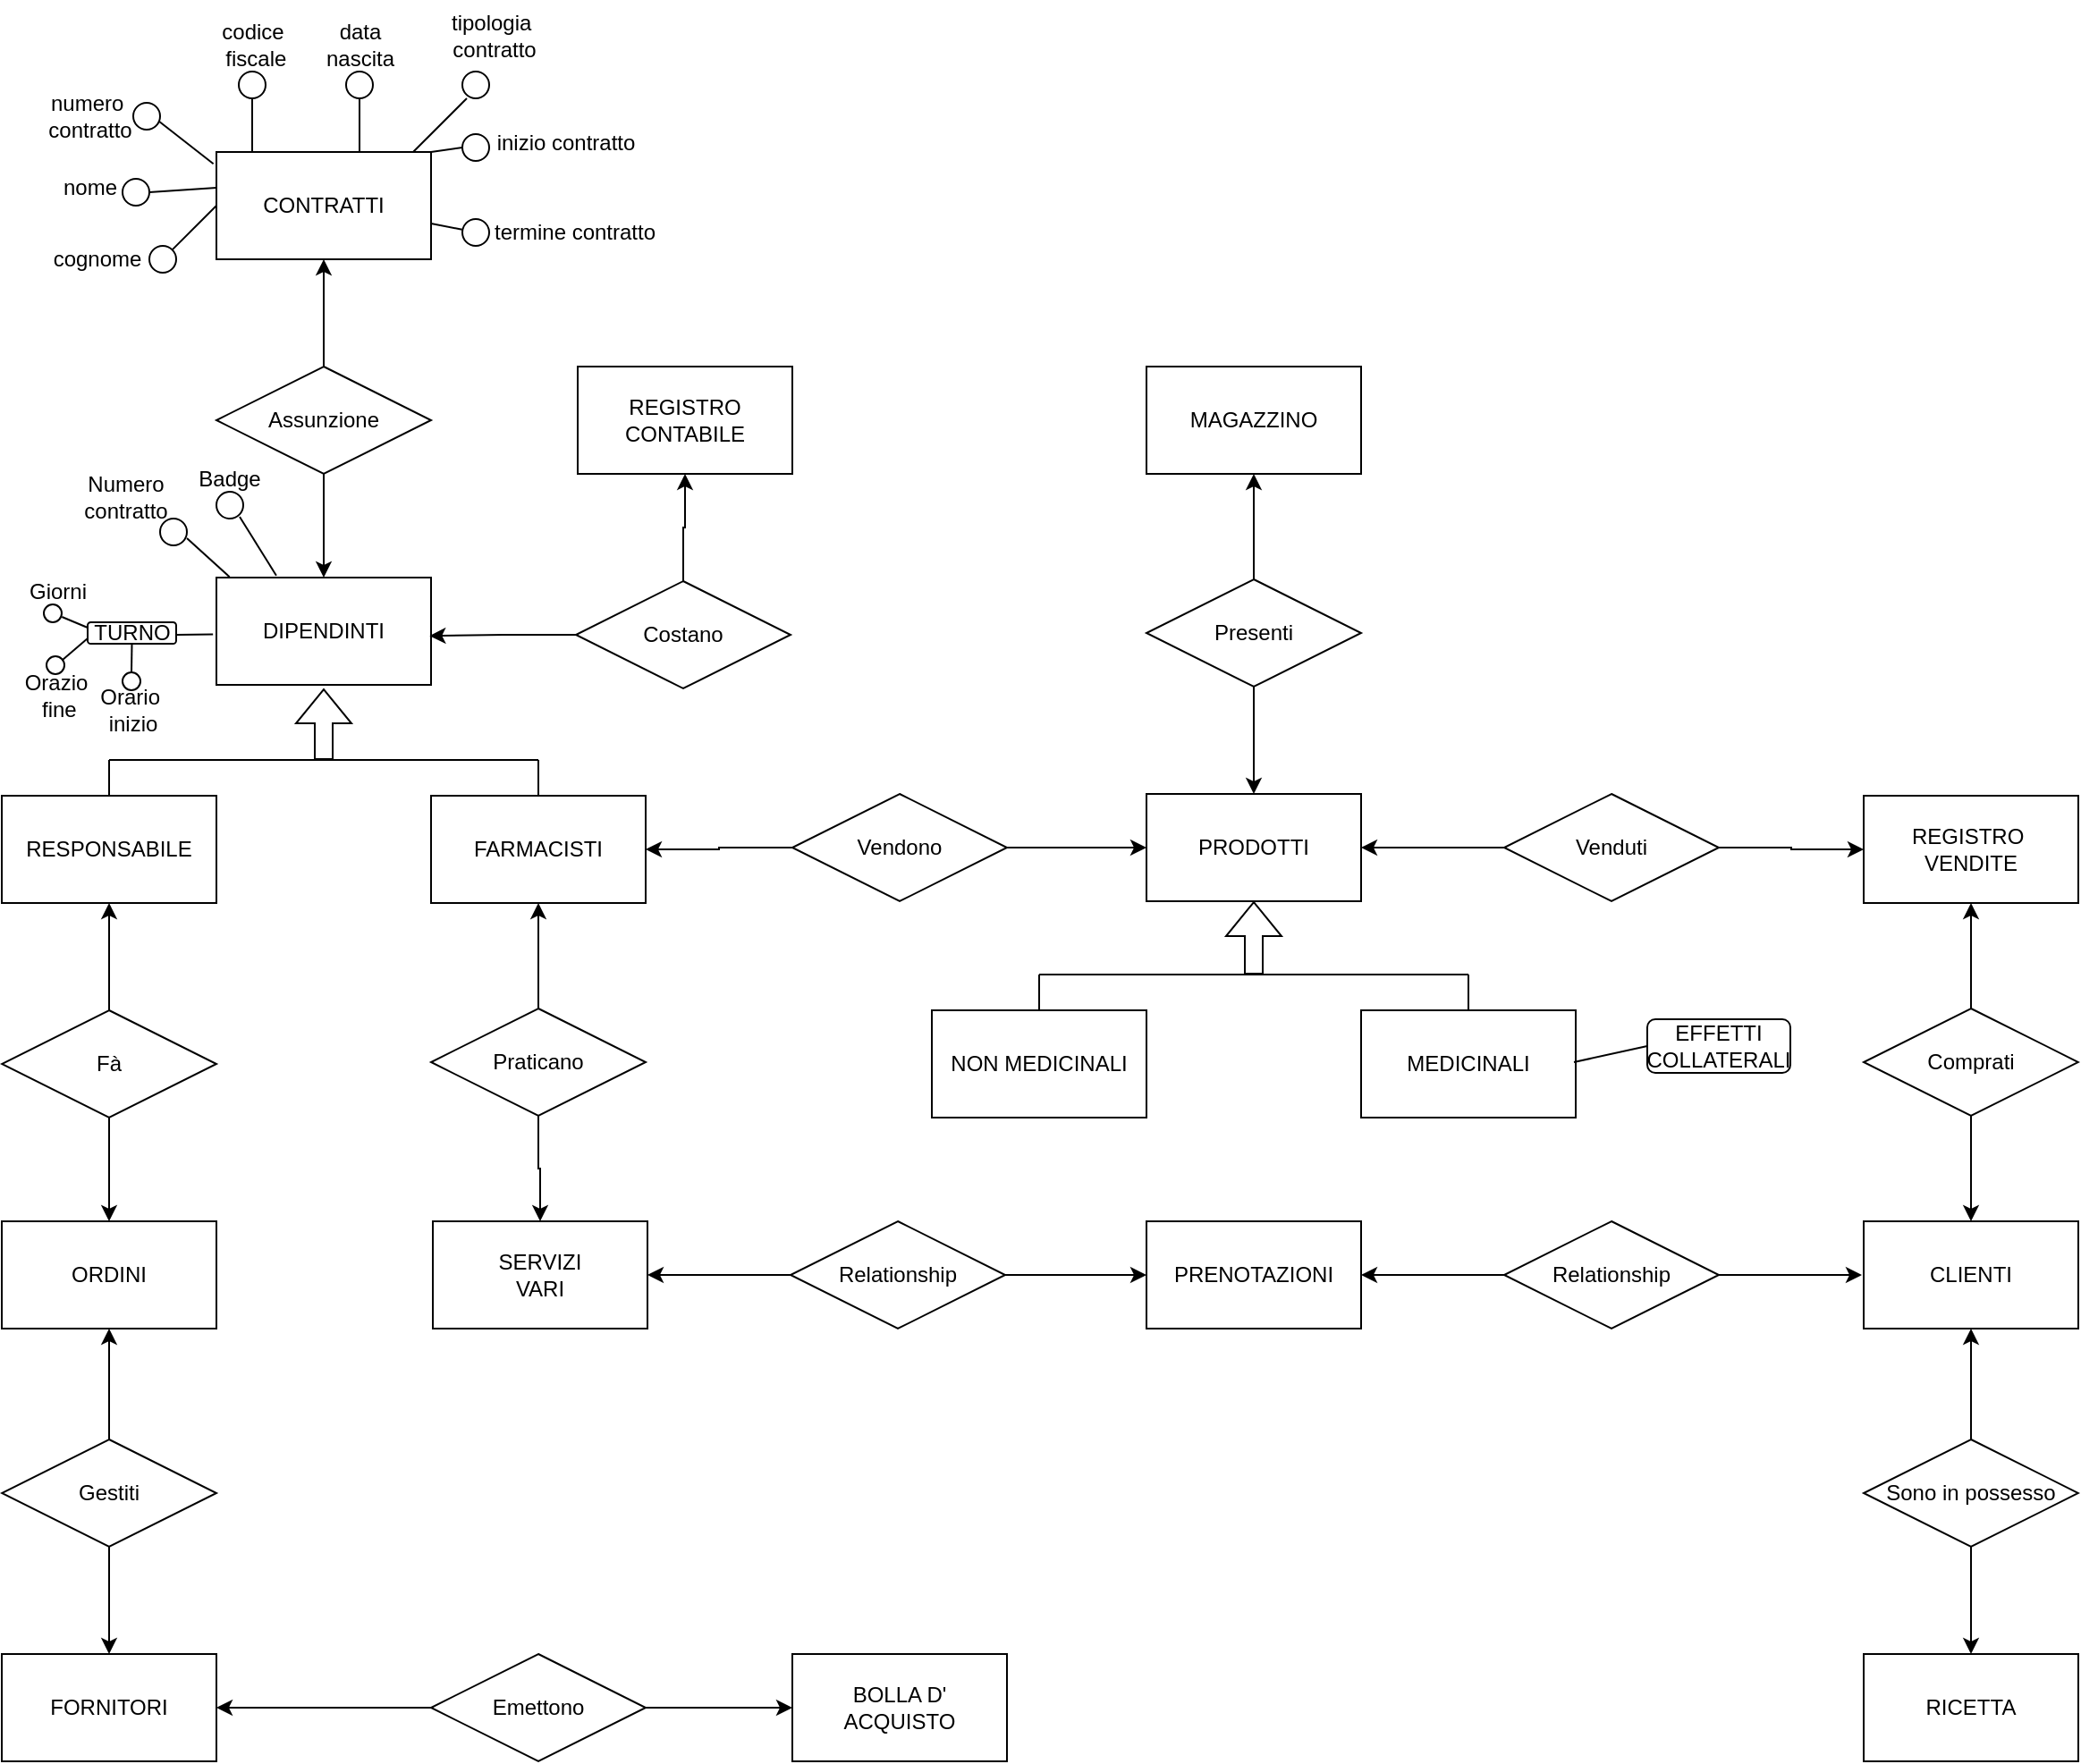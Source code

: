 <mxfile version="24.7.6">
  <diagram name="Pagina-1" id="YjtEGkYkuSaekWWVp4o1">
    <mxGraphModel dx="2052" dy="1338" grid="1" gridSize="10" guides="1" tooltips="1" connect="1" arrows="1" fold="1" page="1" pageScale="1" pageWidth="827" pageHeight="1169" math="0" shadow="0">
      <root>
        <mxCell id="0" />
        <mxCell id="1" parent="0" />
        <mxCell id="sGo81pWRSlFLJqfYXQ_L-1" value="CONTRATTI" style="rounded=0;whiteSpace=wrap;html=1;" parent="1" vertex="1">
          <mxGeometry x="120" y="100" width="120" height="60" as="geometry" />
        </mxCell>
        <mxCell id="sGo81pWRSlFLJqfYXQ_L-3" value="DIPENDINTI" style="rounded=0;whiteSpace=wrap;html=1;" parent="1" vertex="1">
          <mxGeometry x="120" y="338" width="120" height="60" as="geometry" />
        </mxCell>
        <mxCell id="sGo81pWRSlFLJqfYXQ_L-5" style="edgeStyle=orthogonalEdgeStyle;rounded=0;orthogonalLoop=1;jettySize=auto;html=1;entryX=0.5;entryY=1;entryDx=0;entryDy=0;" parent="1" source="sGo81pWRSlFLJqfYXQ_L-4" target="sGo81pWRSlFLJqfYXQ_L-1" edge="1">
          <mxGeometry relative="1" as="geometry" />
        </mxCell>
        <mxCell id="sGo81pWRSlFLJqfYXQ_L-6" style="edgeStyle=orthogonalEdgeStyle;rounded=0;orthogonalLoop=1;jettySize=auto;html=1;entryX=0.5;entryY=0;entryDx=0;entryDy=0;" parent="1" source="sGo81pWRSlFLJqfYXQ_L-4" target="sGo81pWRSlFLJqfYXQ_L-3" edge="1">
          <mxGeometry relative="1" as="geometry" />
        </mxCell>
        <mxCell id="sGo81pWRSlFLJqfYXQ_L-4" value="Assunzione" style="shape=rhombus;perimeter=rhombusPerimeter;whiteSpace=wrap;html=1;align=center;" parent="1" vertex="1">
          <mxGeometry x="120" y="220" width="120" height="60" as="geometry" />
        </mxCell>
        <mxCell id="sGo81pWRSlFLJqfYXQ_L-7" value="FARMACISTI" style="rounded=0;whiteSpace=wrap;html=1;" parent="1" vertex="1">
          <mxGeometry x="240" y="460" width="120" height="60" as="geometry" />
        </mxCell>
        <mxCell id="sGo81pWRSlFLJqfYXQ_L-8" value="RESPONSABILE" style="rounded=0;whiteSpace=wrap;html=1;" parent="1" vertex="1">
          <mxGeometry y="460" width="120" height="60" as="geometry" />
        </mxCell>
        <mxCell id="sGo81pWRSlFLJqfYXQ_L-9" value="" style="endArrow=none;html=1;rounded=0;" parent="1" edge="1">
          <mxGeometry width="50" height="50" relative="1" as="geometry">
            <mxPoint x="60" y="460" as="sourcePoint" />
            <mxPoint x="60" y="440" as="targetPoint" />
          </mxGeometry>
        </mxCell>
        <mxCell id="sGo81pWRSlFLJqfYXQ_L-10" value="" style="endArrow=none;html=1;rounded=0;" parent="1" edge="1">
          <mxGeometry width="50" height="50" relative="1" as="geometry">
            <mxPoint x="300" y="460" as="sourcePoint" />
            <mxPoint x="300" y="440" as="targetPoint" />
          </mxGeometry>
        </mxCell>
        <mxCell id="sGo81pWRSlFLJqfYXQ_L-11" value="" style="endArrow=none;html=1;rounded=0;" parent="1" edge="1">
          <mxGeometry width="50" height="50" relative="1" as="geometry">
            <mxPoint x="60" y="440" as="sourcePoint" />
            <mxPoint x="300" y="440" as="targetPoint" />
          </mxGeometry>
        </mxCell>
        <mxCell id="sGo81pWRSlFLJqfYXQ_L-12" value="" style="shape=flexArrow;endArrow=classic;html=1;rounded=0;" parent="1" edge="1">
          <mxGeometry width="50" height="50" relative="1" as="geometry">
            <mxPoint x="180" y="440" as="sourcePoint" />
            <mxPoint x="180" y="400" as="targetPoint" />
          </mxGeometry>
        </mxCell>
        <mxCell id="sGo81pWRSlFLJqfYXQ_L-18" style="edgeStyle=orthogonalEdgeStyle;rounded=0;orthogonalLoop=1;jettySize=auto;html=1;entryX=1;entryY=0.5;entryDx=0;entryDy=0;" parent="1" source="sGo81pWRSlFLJqfYXQ_L-17" target="sGo81pWRSlFLJqfYXQ_L-7" edge="1">
          <mxGeometry relative="1" as="geometry" />
        </mxCell>
        <mxCell id="sGo81pWRSlFLJqfYXQ_L-20" style="edgeStyle=orthogonalEdgeStyle;rounded=0;orthogonalLoop=1;jettySize=auto;html=1;entryX=0;entryY=0.5;entryDx=0;entryDy=0;" parent="1" source="sGo81pWRSlFLJqfYXQ_L-17" target="sGo81pWRSlFLJqfYXQ_L-19" edge="1">
          <mxGeometry relative="1" as="geometry" />
        </mxCell>
        <mxCell id="sGo81pWRSlFLJqfYXQ_L-17" value="Vendono" style="shape=rhombus;perimeter=rhombusPerimeter;whiteSpace=wrap;html=1;align=center;" parent="1" vertex="1">
          <mxGeometry x="442" y="459" width="120" height="60" as="geometry" />
        </mxCell>
        <mxCell id="sGo81pWRSlFLJqfYXQ_L-19" value="PRODOTTI" style="rounded=0;whiteSpace=wrap;html=1;" parent="1" vertex="1">
          <mxGeometry x="640" y="459" width="120" height="60" as="geometry" />
        </mxCell>
        <mxCell id="sGo81pWRSlFLJqfYXQ_L-21" value="NON MEDICINALI" style="rounded=0;whiteSpace=wrap;html=1;" parent="1" vertex="1">
          <mxGeometry x="520" y="580" width="120" height="60" as="geometry" />
        </mxCell>
        <mxCell id="sGo81pWRSlFLJqfYXQ_L-22" value="MEDICINALI" style="rounded=0;whiteSpace=wrap;html=1;" parent="1" vertex="1">
          <mxGeometry x="760" y="580" width="120" height="60" as="geometry" />
        </mxCell>
        <mxCell id="sGo81pWRSlFLJqfYXQ_L-23" value="" style="endArrow=none;html=1;rounded=0;" parent="1" edge="1">
          <mxGeometry width="50" height="50" relative="1" as="geometry">
            <mxPoint x="580" y="580" as="sourcePoint" />
            <mxPoint x="580" y="560" as="targetPoint" />
          </mxGeometry>
        </mxCell>
        <mxCell id="sGo81pWRSlFLJqfYXQ_L-24" value="" style="endArrow=none;html=1;rounded=0;" parent="1" edge="1">
          <mxGeometry width="50" height="50" relative="1" as="geometry">
            <mxPoint x="820" y="580" as="sourcePoint" />
            <mxPoint x="820" y="560" as="targetPoint" />
          </mxGeometry>
        </mxCell>
        <mxCell id="sGo81pWRSlFLJqfYXQ_L-25" value="" style="endArrow=none;html=1;rounded=0;" parent="1" edge="1">
          <mxGeometry width="50" height="50" relative="1" as="geometry">
            <mxPoint x="580" y="560" as="sourcePoint" />
            <mxPoint x="820" y="560" as="targetPoint" />
          </mxGeometry>
        </mxCell>
        <mxCell id="sGo81pWRSlFLJqfYXQ_L-27" value="" style="shape=flexArrow;endArrow=classic;html=1;rounded=0;entryX=0.5;entryY=1;entryDx=0;entryDy=0;" parent="1" target="sGo81pWRSlFLJqfYXQ_L-19" edge="1">
          <mxGeometry width="50" height="50" relative="1" as="geometry">
            <mxPoint x="700" y="560" as="sourcePoint" />
            <mxPoint x="750" y="510" as="targetPoint" />
          </mxGeometry>
        </mxCell>
        <mxCell id="sGo81pWRSlFLJqfYXQ_L-36" style="edgeStyle=orthogonalEdgeStyle;rounded=0;orthogonalLoop=1;jettySize=auto;html=1;entryX=0.5;entryY=1;entryDx=0;entryDy=0;" parent="1" source="sGo81pWRSlFLJqfYXQ_L-29" target="sGo81pWRSlFLJqfYXQ_L-34" edge="1">
          <mxGeometry relative="1" as="geometry" />
        </mxCell>
        <mxCell id="MLYDKA6fRqXWFWqQbDaJ-1" style="edgeStyle=orthogonalEdgeStyle;rounded=0;orthogonalLoop=1;jettySize=auto;html=1;entryX=0.5;entryY=0;entryDx=0;entryDy=0;" parent="1" source="sGo81pWRSlFLJqfYXQ_L-29" target="sGo81pWRSlFLJqfYXQ_L-19" edge="1">
          <mxGeometry relative="1" as="geometry" />
        </mxCell>
        <mxCell id="sGo81pWRSlFLJqfYXQ_L-29" value="Presenti" style="shape=rhombus;perimeter=rhombusPerimeter;whiteSpace=wrap;html=1;align=center;" parent="1" vertex="1">
          <mxGeometry x="640" y="339" width="120" height="60" as="geometry" />
        </mxCell>
        <mxCell id="sGo81pWRSlFLJqfYXQ_L-34" value="MAGAZZINO" style="rounded=0;whiteSpace=wrap;html=1;" parent="1" vertex="1">
          <mxGeometry x="640" y="220" width="120" height="60" as="geometry" />
        </mxCell>
        <mxCell id="sGo81pWRSlFLJqfYXQ_L-39" style="edgeStyle=orthogonalEdgeStyle;rounded=0;orthogonalLoop=1;jettySize=auto;html=1;" parent="1" source="sGo81pWRSlFLJqfYXQ_L-37" target="sGo81pWRSlFLJqfYXQ_L-19" edge="1">
          <mxGeometry relative="1" as="geometry" />
        </mxCell>
        <mxCell id="MLYDKA6fRqXWFWqQbDaJ-17" style="edgeStyle=orthogonalEdgeStyle;rounded=0;orthogonalLoop=1;jettySize=auto;html=1;entryX=0;entryY=0.5;entryDx=0;entryDy=0;" parent="1" source="sGo81pWRSlFLJqfYXQ_L-37" target="MLYDKA6fRqXWFWqQbDaJ-16" edge="1">
          <mxGeometry relative="1" as="geometry" />
        </mxCell>
        <mxCell id="sGo81pWRSlFLJqfYXQ_L-37" value="Venduti" style="shape=rhombus;perimeter=rhombusPerimeter;whiteSpace=wrap;html=1;align=center;" parent="1" vertex="1">
          <mxGeometry x="840" y="459" width="120" height="60" as="geometry" />
        </mxCell>
        <mxCell id="sGo81pWRSlFLJqfYXQ_L-38" value="CLIENTI" style="rounded=0;whiteSpace=wrap;html=1;" parent="1" vertex="1">
          <mxGeometry x="1041" y="698" width="120" height="60" as="geometry" />
        </mxCell>
        <mxCell id="sGo81pWRSlFLJqfYXQ_L-43" style="edgeStyle=orthogonalEdgeStyle;rounded=0;orthogonalLoop=1;jettySize=auto;html=1;entryX=0.5;entryY=1;entryDx=0;entryDy=0;" parent="1" source="sGo81pWRSlFLJqfYXQ_L-41" target="sGo81pWRSlFLJqfYXQ_L-8" edge="1">
          <mxGeometry relative="1" as="geometry" />
        </mxCell>
        <mxCell id="sGo81pWRSlFLJqfYXQ_L-44" style="edgeStyle=orthogonalEdgeStyle;rounded=0;orthogonalLoop=1;jettySize=auto;html=1;entryX=0.5;entryY=0;entryDx=0;entryDy=0;" parent="1" source="sGo81pWRSlFLJqfYXQ_L-41" target="sGo81pWRSlFLJqfYXQ_L-42" edge="1">
          <mxGeometry relative="1" as="geometry" />
        </mxCell>
        <mxCell id="sGo81pWRSlFLJqfYXQ_L-41" value="Fà" style="shape=rhombus;perimeter=rhombusPerimeter;whiteSpace=wrap;html=1;align=center;" parent="1" vertex="1">
          <mxGeometry y="580" width="120" height="60" as="geometry" />
        </mxCell>
        <mxCell id="sGo81pWRSlFLJqfYXQ_L-42" value="ORDINI" style="rounded=0;whiteSpace=wrap;html=1;" parent="1" vertex="1">
          <mxGeometry y="698" width="120" height="60" as="geometry" />
        </mxCell>
        <mxCell id="sGo81pWRSlFLJqfYXQ_L-46" style="edgeStyle=orthogonalEdgeStyle;rounded=0;orthogonalLoop=1;jettySize=auto;html=1;entryX=0.5;entryY=1;entryDx=0;entryDy=0;" parent="1" source="sGo81pWRSlFLJqfYXQ_L-45" target="sGo81pWRSlFLJqfYXQ_L-42" edge="1">
          <mxGeometry relative="1" as="geometry" />
        </mxCell>
        <mxCell id="sGo81pWRSlFLJqfYXQ_L-48" style="edgeStyle=orthogonalEdgeStyle;rounded=0;orthogonalLoop=1;jettySize=auto;html=1;entryX=0.5;entryY=0;entryDx=0;entryDy=0;" parent="1" source="sGo81pWRSlFLJqfYXQ_L-45" target="sGo81pWRSlFLJqfYXQ_L-47" edge="1">
          <mxGeometry relative="1" as="geometry" />
        </mxCell>
        <mxCell id="sGo81pWRSlFLJqfYXQ_L-45" value="Gestiti" style="shape=rhombus;perimeter=rhombusPerimeter;whiteSpace=wrap;html=1;align=center;" parent="1" vertex="1">
          <mxGeometry y="820" width="120" height="60" as="geometry" />
        </mxCell>
        <mxCell id="sGo81pWRSlFLJqfYXQ_L-47" value="FORNITORI" style="rounded=0;whiteSpace=wrap;html=1;" parent="1" vertex="1">
          <mxGeometry y="940" width="120" height="60" as="geometry" />
        </mxCell>
        <mxCell id="sGo81pWRSlFLJqfYXQ_L-50" style="edgeStyle=orthogonalEdgeStyle;rounded=0;orthogonalLoop=1;jettySize=auto;html=1;" parent="1" source="sGo81pWRSlFLJqfYXQ_L-49" target="sGo81pWRSlFLJqfYXQ_L-47" edge="1">
          <mxGeometry relative="1" as="geometry" />
        </mxCell>
        <mxCell id="sGo81pWRSlFLJqfYXQ_L-52" style="edgeStyle=orthogonalEdgeStyle;rounded=0;orthogonalLoop=1;jettySize=auto;html=1;entryX=0;entryY=0.5;entryDx=0;entryDy=0;" parent="1" source="sGo81pWRSlFLJqfYXQ_L-49" target="sGo81pWRSlFLJqfYXQ_L-51" edge="1">
          <mxGeometry relative="1" as="geometry" />
        </mxCell>
        <mxCell id="sGo81pWRSlFLJqfYXQ_L-49" value="Emettono" style="shape=rhombus;perimeter=rhombusPerimeter;whiteSpace=wrap;html=1;align=center;" parent="1" vertex="1">
          <mxGeometry x="240" y="940" width="120" height="60" as="geometry" />
        </mxCell>
        <mxCell id="sGo81pWRSlFLJqfYXQ_L-51" value="BOLLA D&#39;&lt;div&gt;ACQUISTO&lt;/div&gt;" style="rounded=0;whiteSpace=wrap;html=1;" parent="1" vertex="1">
          <mxGeometry x="442" y="940" width="120" height="60" as="geometry" />
        </mxCell>
        <mxCell id="sGo81pWRSlFLJqfYXQ_L-53" value="numero&amp;nbsp;&lt;div&gt;contratto&lt;/div&gt;" style="text;html=1;align=center;verticalAlign=middle;resizable=0;points=[];autosize=1;strokeColor=none;fillColor=none;" parent="1" vertex="1">
          <mxGeometry x="13.5" y="60" width="70" height="40" as="geometry" />
        </mxCell>
        <mxCell id="sGo81pWRSlFLJqfYXQ_L-54" value="nome" style="text;html=1;align=center;verticalAlign=middle;resizable=0;points=[];autosize=1;strokeColor=none;fillColor=none;" parent="1" vertex="1">
          <mxGeometry x="23.5" y="105" width="50" height="30" as="geometry" />
        </mxCell>
        <mxCell id="sGo81pWRSlFLJqfYXQ_L-55" value="cognome" style="text;html=1;align=center;verticalAlign=middle;resizable=0;points=[];autosize=1;strokeColor=none;fillColor=none;" parent="1" vertex="1">
          <mxGeometry x="17.5" y="145" width="70" height="30" as="geometry" />
        </mxCell>
        <mxCell id="sGo81pWRSlFLJqfYXQ_L-56" value="codice&lt;div&gt;&amp;nbsp;fiscale&lt;/div&gt;" style="text;html=1;align=center;verticalAlign=middle;resizable=0;points=[];autosize=1;strokeColor=none;fillColor=none;" parent="1" vertex="1">
          <mxGeometry x="110" y="20" width="60" height="40" as="geometry" />
        </mxCell>
        <mxCell id="sGo81pWRSlFLJqfYXQ_L-57" value="data&lt;div&gt;nascita&lt;/div&gt;" style="text;html=1;align=center;verticalAlign=middle;resizable=0;points=[];autosize=1;strokeColor=none;fillColor=none;" parent="1" vertex="1">
          <mxGeometry x="170" y="20" width="60" height="40" as="geometry" />
        </mxCell>
        <mxCell id="sGo81pWRSlFLJqfYXQ_L-58" value="tipologia&amp;nbsp;&lt;div&gt;contratto&lt;/div&gt;" style="text;html=1;align=center;verticalAlign=middle;resizable=0;points=[];autosize=1;strokeColor=none;fillColor=none;" parent="1" vertex="1">
          <mxGeometry x="240" y="15" width="70" height="40" as="geometry" />
        </mxCell>
        <mxCell id="sGo81pWRSlFLJqfYXQ_L-59" value="inizio contratto" style="text;html=1;align=center;verticalAlign=middle;resizable=0;points=[];autosize=1;strokeColor=none;fillColor=none;" parent="1" vertex="1">
          <mxGeometry x="265" y="80" width="100" height="30" as="geometry" />
        </mxCell>
        <mxCell id="sGo81pWRSlFLJqfYXQ_L-60" value="termine contratto" style="text;html=1;align=center;verticalAlign=middle;resizable=0;points=[];autosize=1;strokeColor=none;fillColor=none;" parent="1" vertex="1">
          <mxGeometry x="265" y="130" width="110" height="30" as="geometry" />
        </mxCell>
        <mxCell id="sGo81pWRSlFLJqfYXQ_L-63" value="" style="ellipse;whiteSpace=wrap;html=1;aspect=fixed;" parent="1" vertex="1">
          <mxGeometry x="192.5" y="55" width="15" height="15" as="geometry" />
        </mxCell>
        <mxCell id="sGo81pWRSlFLJqfYXQ_L-65" value="" style="ellipse;whiteSpace=wrap;html=1;aspect=fixed;" parent="1" vertex="1">
          <mxGeometry x="67.5" y="115" width="15" height="15" as="geometry" />
        </mxCell>
        <mxCell id="sGo81pWRSlFLJqfYXQ_L-66" value="" style="ellipse;whiteSpace=wrap;html=1;aspect=fixed;" parent="1" vertex="1">
          <mxGeometry x="82.5" y="152.5" width="15" height="15" as="geometry" />
        </mxCell>
        <mxCell id="sGo81pWRSlFLJqfYXQ_L-69" value="" style="ellipse;whiteSpace=wrap;html=1;aspect=fixed;" parent="1" vertex="1">
          <mxGeometry x="132.5" y="55" width="15" height="15" as="geometry" />
        </mxCell>
        <mxCell id="sGo81pWRSlFLJqfYXQ_L-70" value="" style="ellipse;whiteSpace=wrap;html=1;aspect=fixed;" parent="1" vertex="1">
          <mxGeometry x="257.5" y="55" width="15" height="15" as="geometry" />
        </mxCell>
        <mxCell id="sGo81pWRSlFLJqfYXQ_L-71" value="" style="ellipse;whiteSpace=wrap;html=1;aspect=fixed;" parent="1" vertex="1">
          <mxGeometry x="257.5" y="90" width="15" height="15" as="geometry" />
        </mxCell>
        <mxCell id="sGo81pWRSlFLJqfYXQ_L-72" value="" style="ellipse;whiteSpace=wrap;html=1;aspect=fixed;" parent="1" vertex="1">
          <mxGeometry x="257.5" y="137.5" width="15" height="15" as="geometry" />
        </mxCell>
        <mxCell id="sGo81pWRSlFLJqfYXQ_L-73" value="" style="endArrow=none;html=1;rounded=0;exitX=1;exitY=0;exitDx=0;exitDy=0;" parent="1" source="sGo81pWRSlFLJqfYXQ_L-66" edge="1">
          <mxGeometry width="50" height="50" relative="1" as="geometry">
            <mxPoint x="70" y="180" as="sourcePoint" />
            <mxPoint x="120" y="130" as="targetPoint" />
          </mxGeometry>
        </mxCell>
        <mxCell id="sGo81pWRSlFLJqfYXQ_L-74" value="" style="endArrow=none;html=1;rounded=0;exitX=1;exitY=0.5;exitDx=0;exitDy=0;" parent="1" source="sGo81pWRSlFLJqfYXQ_L-65" edge="1">
          <mxGeometry width="50" height="50" relative="1" as="geometry">
            <mxPoint x="70" y="170" as="sourcePoint" />
            <mxPoint x="120" y="120" as="targetPoint" />
          </mxGeometry>
        </mxCell>
        <mxCell id="sGo81pWRSlFLJqfYXQ_L-76" value="" style="ellipse;whiteSpace=wrap;html=1;aspect=fixed;" parent="1" vertex="1">
          <mxGeometry x="73.5" y="72.5" width="15" height="15" as="geometry" />
        </mxCell>
        <mxCell id="sGo81pWRSlFLJqfYXQ_L-77" value="" style="endArrow=none;html=1;rounded=0;entryX=-0.014;entryY=0.11;entryDx=0;entryDy=0;entryPerimeter=0;exitX=0.963;exitY=0.692;exitDx=0;exitDy=0;exitPerimeter=0;" parent="1" source="sGo81pWRSlFLJqfYXQ_L-76" target="sGo81pWRSlFLJqfYXQ_L-1" edge="1">
          <mxGeometry width="50" height="50" relative="1" as="geometry">
            <mxPoint x="90" y="110" as="sourcePoint" />
            <mxPoint x="140" y="60" as="targetPoint" />
          </mxGeometry>
        </mxCell>
        <mxCell id="sGo81pWRSlFLJqfYXQ_L-78" value="" style="endArrow=none;html=1;rounded=0;entryX=0.5;entryY=1;entryDx=0;entryDy=0;" parent="1" target="sGo81pWRSlFLJqfYXQ_L-69" edge="1">
          <mxGeometry width="50" height="50" relative="1" as="geometry">
            <mxPoint x="140" y="100" as="sourcePoint" />
            <mxPoint x="190" y="50" as="targetPoint" />
          </mxGeometry>
        </mxCell>
        <mxCell id="sGo81pWRSlFLJqfYXQ_L-79" value="" style="endArrow=none;html=1;rounded=0;entryX=0.5;entryY=1;entryDx=0;entryDy=0;" parent="1" target="sGo81pWRSlFLJqfYXQ_L-63" edge="1">
          <mxGeometry width="50" height="50" relative="1" as="geometry">
            <mxPoint x="200" y="100" as="sourcePoint" />
            <mxPoint x="250" y="50" as="targetPoint" />
          </mxGeometry>
        </mxCell>
        <mxCell id="sGo81pWRSlFLJqfYXQ_L-80" value="" style="endArrow=none;html=1;rounded=0;" parent="1" edge="1">
          <mxGeometry width="50" height="50" relative="1" as="geometry">
            <mxPoint x="230" y="100" as="sourcePoint" />
            <mxPoint x="260" y="70" as="targetPoint" />
          </mxGeometry>
        </mxCell>
        <mxCell id="sGo81pWRSlFLJqfYXQ_L-81" value="" style="endArrow=none;html=1;rounded=0;entryX=0;entryY=0.5;entryDx=0;entryDy=0;" parent="1" target="sGo81pWRSlFLJqfYXQ_L-71" edge="1">
          <mxGeometry width="50" height="50" relative="1" as="geometry">
            <mxPoint x="240" y="100" as="sourcePoint" />
            <mxPoint x="290" y="50" as="targetPoint" />
          </mxGeometry>
        </mxCell>
        <mxCell id="sGo81pWRSlFLJqfYXQ_L-82" value="" style="endArrow=none;html=1;rounded=0;entryX=-0.011;entryY=0.391;entryDx=0;entryDy=0;entryPerimeter=0;" parent="1" target="sGo81pWRSlFLJqfYXQ_L-72" edge="1">
          <mxGeometry width="50" height="50" relative="1" as="geometry">
            <mxPoint x="240" y="140" as="sourcePoint" />
            <mxPoint x="290" y="90" as="targetPoint" />
          </mxGeometry>
        </mxCell>
        <mxCell id="sGo81pWRSlFLJqfYXQ_L-83" value="TURNO" style="rounded=1;whiteSpace=wrap;html=1;" parent="1" vertex="1">
          <mxGeometry x="48" y="363" width="49.5" height="12" as="geometry" />
        </mxCell>
        <mxCell id="sGo81pWRSlFLJqfYXQ_L-85" value="Orario&amp;nbsp;&lt;div&gt;inizio&lt;/div&gt;" style="text;html=1;align=center;verticalAlign=middle;resizable=0;points=[];autosize=1;strokeColor=none;fillColor=none;" parent="1" vertex="1">
          <mxGeometry x="42.75" y="392" width="60" height="40" as="geometry" />
        </mxCell>
        <mxCell id="sGo81pWRSlFLJqfYXQ_L-86" value="Orazio&lt;div&gt;&amp;nbsp;fine&lt;/div&gt;" style="text;html=1;align=center;verticalAlign=middle;resizable=0;points=[];autosize=1;strokeColor=none;fillColor=none;" parent="1" vertex="1">
          <mxGeometry y="384" width="60" height="40" as="geometry" />
        </mxCell>
        <mxCell id="sGo81pWRSlFLJqfYXQ_L-87" value="Giorni" style="text;html=1;align=center;verticalAlign=middle;resizable=0;points=[];autosize=1;strokeColor=none;fillColor=none;" parent="1" vertex="1">
          <mxGeometry x="0.5" y="331" width="60" height="30" as="geometry" />
        </mxCell>
        <mxCell id="sGo81pWRSlFLJqfYXQ_L-94" value="Badge" style="text;html=1;align=center;verticalAlign=middle;resizable=0;points=[];autosize=1;strokeColor=none;fillColor=none;" parent="1" vertex="1">
          <mxGeometry x="96.5" y="268" width="60" height="30" as="geometry" />
        </mxCell>
        <mxCell id="sGo81pWRSlFLJqfYXQ_L-95" value="Numero&lt;div&gt;contratto&lt;/div&gt;" style="text;html=1;align=center;verticalAlign=middle;resizable=0;points=[];autosize=1;strokeColor=none;fillColor=none;" parent="1" vertex="1">
          <mxGeometry x="33.5" y="273" width="70" height="40" as="geometry" />
        </mxCell>
        <mxCell id="sGo81pWRSlFLJqfYXQ_L-97" value="" style="ellipse;whiteSpace=wrap;html=1;aspect=fixed;" parent="1" vertex="1">
          <mxGeometry x="120" y="290" width="15" height="15" as="geometry" />
        </mxCell>
        <mxCell id="sGo81pWRSlFLJqfYXQ_L-98" value="" style="ellipse;whiteSpace=wrap;html=1;aspect=fixed;" parent="1" vertex="1">
          <mxGeometry x="88.5" y="305" width="15" height="15" as="geometry" />
        </mxCell>
        <mxCell id="sGo81pWRSlFLJqfYXQ_L-100" value="" style="endArrow=none;html=1;rounded=0;entryX=0.061;entryY=-0.006;entryDx=0;entryDy=0;entryPerimeter=0;" parent="1" target="sGo81pWRSlFLJqfYXQ_L-3" edge="1">
          <mxGeometry width="50" height="50" relative="1" as="geometry">
            <mxPoint x="103.5" y="316" as="sourcePoint" />
            <mxPoint x="136.5" y="311" as="targetPoint" />
          </mxGeometry>
        </mxCell>
        <mxCell id="sGo81pWRSlFLJqfYXQ_L-105" style="edgeStyle=orthogonalEdgeStyle;rounded=0;orthogonalLoop=1;jettySize=auto;html=1;entryX=0.5;entryY=1;entryDx=0;entryDy=0;" parent="1" source="sGo81pWRSlFLJqfYXQ_L-101" target="sGo81pWRSlFLJqfYXQ_L-7" edge="1">
          <mxGeometry relative="1" as="geometry" />
        </mxCell>
        <mxCell id="sGo81pWRSlFLJqfYXQ_L-107" style="edgeStyle=orthogonalEdgeStyle;rounded=0;orthogonalLoop=1;jettySize=auto;html=1;" parent="1" source="sGo81pWRSlFLJqfYXQ_L-101" target="sGo81pWRSlFLJqfYXQ_L-104" edge="1">
          <mxGeometry relative="1" as="geometry" />
        </mxCell>
        <mxCell id="sGo81pWRSlFLJqfYXQ_L-101" value="Praticano" style="shape=rhombus;perimeter=rhombusPerimeter;whiteSpace=wrap;html=1;align=center;" parent="1" vertex="1">
          <mxGeometry x="240" y="579" width="120" height="60" as="geometry" />
        </mxCell>
        <mxCell id="sGo81pWRSlFLJqfYXQ_L-104" value="SERVIZI&lt;div&gt;VARI&lt;/div&gt;" style="rounded=0;whiteSpace=wrap;html=1;" parent="1" vertex="1">
          <mxGeometry x="241" y="698" width="120" height="60" as="geometry" />
        </mxCell>
        <mxCell id="MLYDKA6fRqXWFWqQbDaJ-22" style="edgeStyle=orthogonalEdgeStyle;rounded=0;orthogonalLoop=1;jettySize=auto;html=1;entryX=0.5;entryY=1;entryDx=0;entryDy=0;" parent="1" source="sGo81pWRSlFLJqfYXQ_L-114" target="MLYDKA6fRqXWFWqQbDaJ-16" edge="1">
          <mxGeometry relative="1" as="geometry" />
        </mxCell>
        <mxCell id="MLYDKA6fRqXWFWqQbDaJ-23" style="edgeStyle=orthogonalEdgeStyle;rounded=0;orthogonalLoop=1;jettySize=auto;html=1;entryX=0.5;entryY=0;entryDx=0;entryDy=0;" parent="1" source="sGo81pWRSlFLJqfYXQ_L-114" target="sGo81pWRSlFLJqfYXQ_L-38" edge="1">
          <mxGeometry relative="1" as="geometry" />
        </mxCell>
        <mxCell id="sGo81pWRSlFLJqfYXQ_L-114" value="Comprati" style="shape=rhombus;perimeter=rhombusPerimeter;whiteSpace=wrap;html=1;align=center;" parent="1" vertex="1">
          <mxGeometry x="1041" y="579" width="120" height="60" as="geometry" />
        </mxCell>
        <mxCell id="sGo81pWRSlFLJqfYXQ_L-115" value="RICETTA" style="rounded=0;whiteSpace=wrap;html=1;" parent="1" vertex="1">
          <mxGeometry x="1041" y="940" width="120" height="60" as="geometry" />
        </mxCell>
        <mxCell id="PR0Ku976wFhBlOrbXrCE-1" value="EFFETTI&lt;div&gt;COLLATERALI&lt;/div&gt;" style="rounded=1;whiteSpace=wrap;html=1;" parent="1" vertex="1">
          <mxGeometry x="920" y="585" width="80" height="30" as="geometry" />
        </mxCell>
        <mxCell id="MLYDKA6fRqXWFWqQbDaJ-4" value="" style="endArrow=none;html=1;rounded=0;exitX=0.279;exitY=-0.019;exitDx=0;exitDy=0;exitPerimeter=0;" parent="1" source="sGo81pWRSlFLJqfYXQ_L-3" edge="1">
          <mxGeometry width="50" height="50" relative="1" as="geometry">
            <mxPoint x="83" y="354" as="sourcePoint" />
            <mxPoint x="133" y="304" as="targetPoint" />
          </mxGeometry>
        </mxCell>
        <mxCell id="MLYDKA6fRqXWFWqQbDaJ-5" value="" style="endArrow=none;html=1;rounded=0;entryX=-0.016;entryY=0.53;entryDx=0;entryDy=0;entryPerimeter=0;" parent="1" target="sGo81pWRSlFLJqfYXQ_L-3" edge="1">
          <mxGeometry width="50" height="50" relative="1" as="geometry">
            <mxPoint x="98" y="370" as="sourcePoint" />
            <mxPoint x="148" y="320" as="targetPoint" />
          </mxGeometry>
        </mxCell>
        <mxCell id="MLYDKA6fRqXWFWqQbDaJ-7" value="" style="ellipse;whiteSpace=wrap;html=1;aspect=fixed;" parent="1" vertex="1">
          <mxGeometry x="23.5" y="353" width="10" height="10" as="geometry" />
        </mxCell>
        <mxCell id="MLYDKA6fRqXWFWqQbDaJ-8" value="" style="ellipse;whiteSpace=wrap;html=1;aspect=fixed;" parent="1" vertex="1">
          <mxGeometry x="25" y="382" width="10" height="10" as="geometry" />
        </mxCell>
        <mxCell id="MLYDKA6fRqXWFWqQbDaJ-9" value="" style="ellipse;whiteSpace=wrap;html=1;aspect=fixed;fontSize=1;" parent="1" vertex="1">
          <mxGeometry x="67.5" y="391" width="10" height="10" as="geometry" />
        </mxCell>
        <mxCell id="MLYDKA6fRqXWFWqQbDaJ-11" value="" style="endArrow=none;html=1;rounded=0;exitX=0;exitY=0.25;exitDx=0;exitDy=0;entryX=1.016;entryY=0.702;entryDx=0;entryDy=0;entryPerimeter=0;" parent="1" source="sGo81pWRSlFLJqfYXQ_L-83" target="MLYDKA6fRqXWFWqQbDaJ-7" edge="1">
          <mxGeometry width="50" height="50" relative="1" as="geometry">
            <mxPoint x="-40" y="400" as="sourcePoint" />
            <mxPoint x="10" y="350" as="targetPoint" />
          </mxGeometry>
        </mxCell>
        <mxCell id="MLYDKA6fRqXWFWqQbDaJ-12" value="" style="endArrow=none;html=1;rounded=0;entryX=0.5;entryY=1;entryDx=0;entryDy=0;exitX=0.5;exitY=0;exitDx=0;exitDy=0;" parent="1" source="MLYDKA6fRqXWFWqQbDaJ-9" target="sGo81pWRSlFLJqfYXQ_L-83" edge="1">
          <mxGeometry width="50" height="50" relative="1" as="geometry">
            <mxPoint x="88.5" y="392" as="sourcePoint" />
            <mxPoint x="138.5" y="342" as="targetPoint" />
          </mxGeometry>
        </mxCell>
        <mxCell id="MLYDKA6fRqXWFWqQbDaJ-13" value="" style="endArrow=none;html=1;rounded=0;entryX=0;entryY=0.75;entryDx=0;entryDy=0;" parent="1" target="sGo81pWRSlFLJqfYXQ_L-83" edge="1">
          <mxGeometry width="50" height="50" relative="1" as="geometry">
            <mxPoint x="34" y="384" as="sourcePoint" />
            <mxPoint x="84" y="334" as="targetPoint" />
          </mxGeometry>
        </mxCell>
        <mxCell id="MLYDKA6fRqXWFWqQbDaJ-16" value="REGISTRO&amp;nbsp;&lt;div&gt;VENDITE&lt;/div&gt;" style="rounded=0;whiteSpace=wrap;html=1;" parent="1" vertex="1">
          <mxGeometry x="1041" y="460" width="120" height="60" as="geometry" />
        </mxCell>
        <mxCell id="MLYDKA6fRqXWFWqQbDaJ-20" style="edgeStyle=orthogonalEdgeStyle;rounded=0;orthogonalLoop=1;jettySize=auto;html=1;entryX=0.5;entryY=0;entryDx=0;entryDy=0;" parent="1" source="MLYDKA6fRqXWFWqQbDaJ-19" target="sGo81pWRSlFLJqfYXQ_L-115" edge="1">
          <mxGeometry relative="1" as="geometry" />
        </mxCell>
        <mxCell id="MLYDKA6fRqXWFWqQbDaJ-21" style="edgeStyle=orthogonalEdgeStyle;rounded=0;orthogonalLoop=1;jettySize=auto;html=1;entryX=0.5;entryY=1;entryDx=0;entryDy=0;" parent="1" source="MLYDKA6fRqXWFWqQbDaJ-19" target="sGo81pWRSlFLJqfYXQ_L-38" edge="1">
          <mxGeometry relative="1" as="geometry" />
        </mxCell>
        <mxCell id="MLYDKA6fRqXWFWqQbDaJ-19" value="Sono in possesso" style="shape=rhombus;perimeter=rhombusPerimeter;whiteSpace=wrap;html=1;align=center;" parent="1" vertex="1">
          <mxGeometry x="1041" y="820" width="120" height="60" as="geometry" />
        </mxCell>
        <mxCell id="MLYDKA6fRqXWFWqQbDaJ-28" style="edgeStyle=orthogonalEdgeStyle;rounded=0;orthogonalLoop=1;jettySize=auto;html=1;entryX=0.5;entryY=1;entryDx=0;entryDy=0;" parent="1" source="MLYDKA6fRqXWFWqQbDaJ-24" target="MLYDKA6fRqXWFWqQbDaJ-25" edge="1">
          <mxGeometry relative="1" as="geometry" />
        </mxCell>
        <mxCell id="MLYDKA6fRqXWFWqQbDaJ-24" value="Costano" style="shape=rhombus;perimeter=rhombusPerimeter;whiteSpace=wrap;html=1;align=center;" parent="1" vertex="1">
          <mxGeometry x="321" y="340" width="120" height="60" as="geometry" />
        </mxCell>
        <mxCell id="MLYDKA6fRqXWFWqQbDaJ-25" value="REGISTRO&lt;div&gt;CONTABILE&lt;/div&gt;" style="rounded=0;whiteSpace=wrap;html=1;" parent="1" vertex="1">
          <mxGeometry x="322" y="220" width="120" height="60" as="geometry" />
        </mxCell>
        <mxCell id="MLYDKA6fRqXWFWqQbDaJ-27" style="edgeStyle=orthogonalEdgeStyle;rounded=0;orthogonalLoop=1;jettySize=auto;html=1;entryX=0.993;entryY=0.543;entryDx=0;entryDy=0;entryPerimeter=0;" parent="1" source="MLYDKA6fRqXWFWqQbDaJ-24" target="sGo81pWRSlFLJqfYXQ_L-3" edge="1">
          <mxGeometry relative="1" as="geometry" />
        </mxCell>
        <mxCell id="6ZU64Irlaz8Kc_cLsEmv-2" value="" style="endArrow=none;html=1;rounded=0;entryX=0;entryY=0.5;entryDx=0;entryDy=0;" edge="1" parent="1" target="PR0Ku976wFhBlOrbXrCE-1">
          <mxGeometry width="50" height="50" relative="1" as="geometry">
            <mxPoint x="879" y="609" as="sourcePoint" />
            <mxPoint x="929" y="559" as="targetPoint" />
          </mxGeometry>
        </mxCell>
        <mxCell id="6ZU64Irlaz8Kc_cLsEmv-7" style="edgeStyle=orthogonalEdgeStyle;rounded=0;orthogonalLoop=1;jettySize=auto;html=1;entryX=1;entryY=0.5;entryDx=0;entryDy=0;" edge="1" parent="1" source="6ZU64Irlaz8Kc_cLsEmv-3" target="sGo81pWRSlFLJqfYXQ_L-104">
          <mxGeometry relative="1" as="geometry" />
        </mxCell>
        <mxCell id="6ZU64Irlaz8Kc_cLsEmv-8" style="edgeStyle=orthogonalEdgeStyle;rounded=0;orthogonalLoop=1;jettySize=auto;html=1;" edge="1" parent="1" source="6ZU64Irlaz8Kc_cLsEmv-3" target="6ZU64Irlaz8Kc_cLsEmv-5">
          <mxGeometry relative="1" as="geometry" />
        </mxCell>
        <mxCell id="6ZU64Irlaz8Kc_cLsEmv-3" value="Relationship" style="shape=rhombus;perimeter=rhombusPerimeter;whiteSpace=wrap;html=1;align=center;" vertex="1" parent="1">
          <mxGeometry x="441" y="698" width="120" height="60" as="geometry" />
        </mxCell>
        <mxCell id="6ZU64Irlaz8Kc_cLsEmv-5" value="PRENOTAZIONI" style="rounded=0;whiteSpace=wrap;html=1;" vertex="1" parent="1">
          <mxGeometry x="640" y="698" width="120" height="60" as="geometry" />
        </mxCell>
        <mxCell id="6ZU64Irlaz8Kc_cLsEmv-9" style="edgeStyle=orthogonalEdgeStyle;rounded=0;orthogonalLoop=1;jettySize=auto;html=1;entryX=1;entryY=0.5;entryDx=0;entryDy=0;" edge="1" parent="1" source="6ZU64Irlaz8Kc_cLsEmv-6" target="6ZU64Irlaz8Kc_cLsEmv-5">
          <mxGeometry relative="1" as="geometry" />
        </mxCell>
        <mxCell id="6ZU64Irlaz8Kc_cLsEmv-10" style="edgeStyle=orthogonalEdgeStyle;rounded=0;orthogonalLoop=1;jettySize=auto;html=1;" edge="1" parent="1" source="6ZU64Irlaz8Kc_cLsEmv-6">
          <mxGeometry relative="1" as="geometry">
            <mxPoint x="1040" y="728" as="targetPoint" />
          </mxGeometry>
        </mxCell>
        <mxCell id="6ZU64Irlaz8Kc_cLsEmv-6" value="Relationship" style="shape=rhombus;perimeter=rhombusPerimeter;whiteSpace=wrap;html=1;align=center;" vertex="1" parent="1">
          <mxGeometry x="840" y="698" width="120" height="60" as="geometry" />
        </mxCell>
      </root>
    </mxGraphModel>
  </diagram>
</mxfile>
